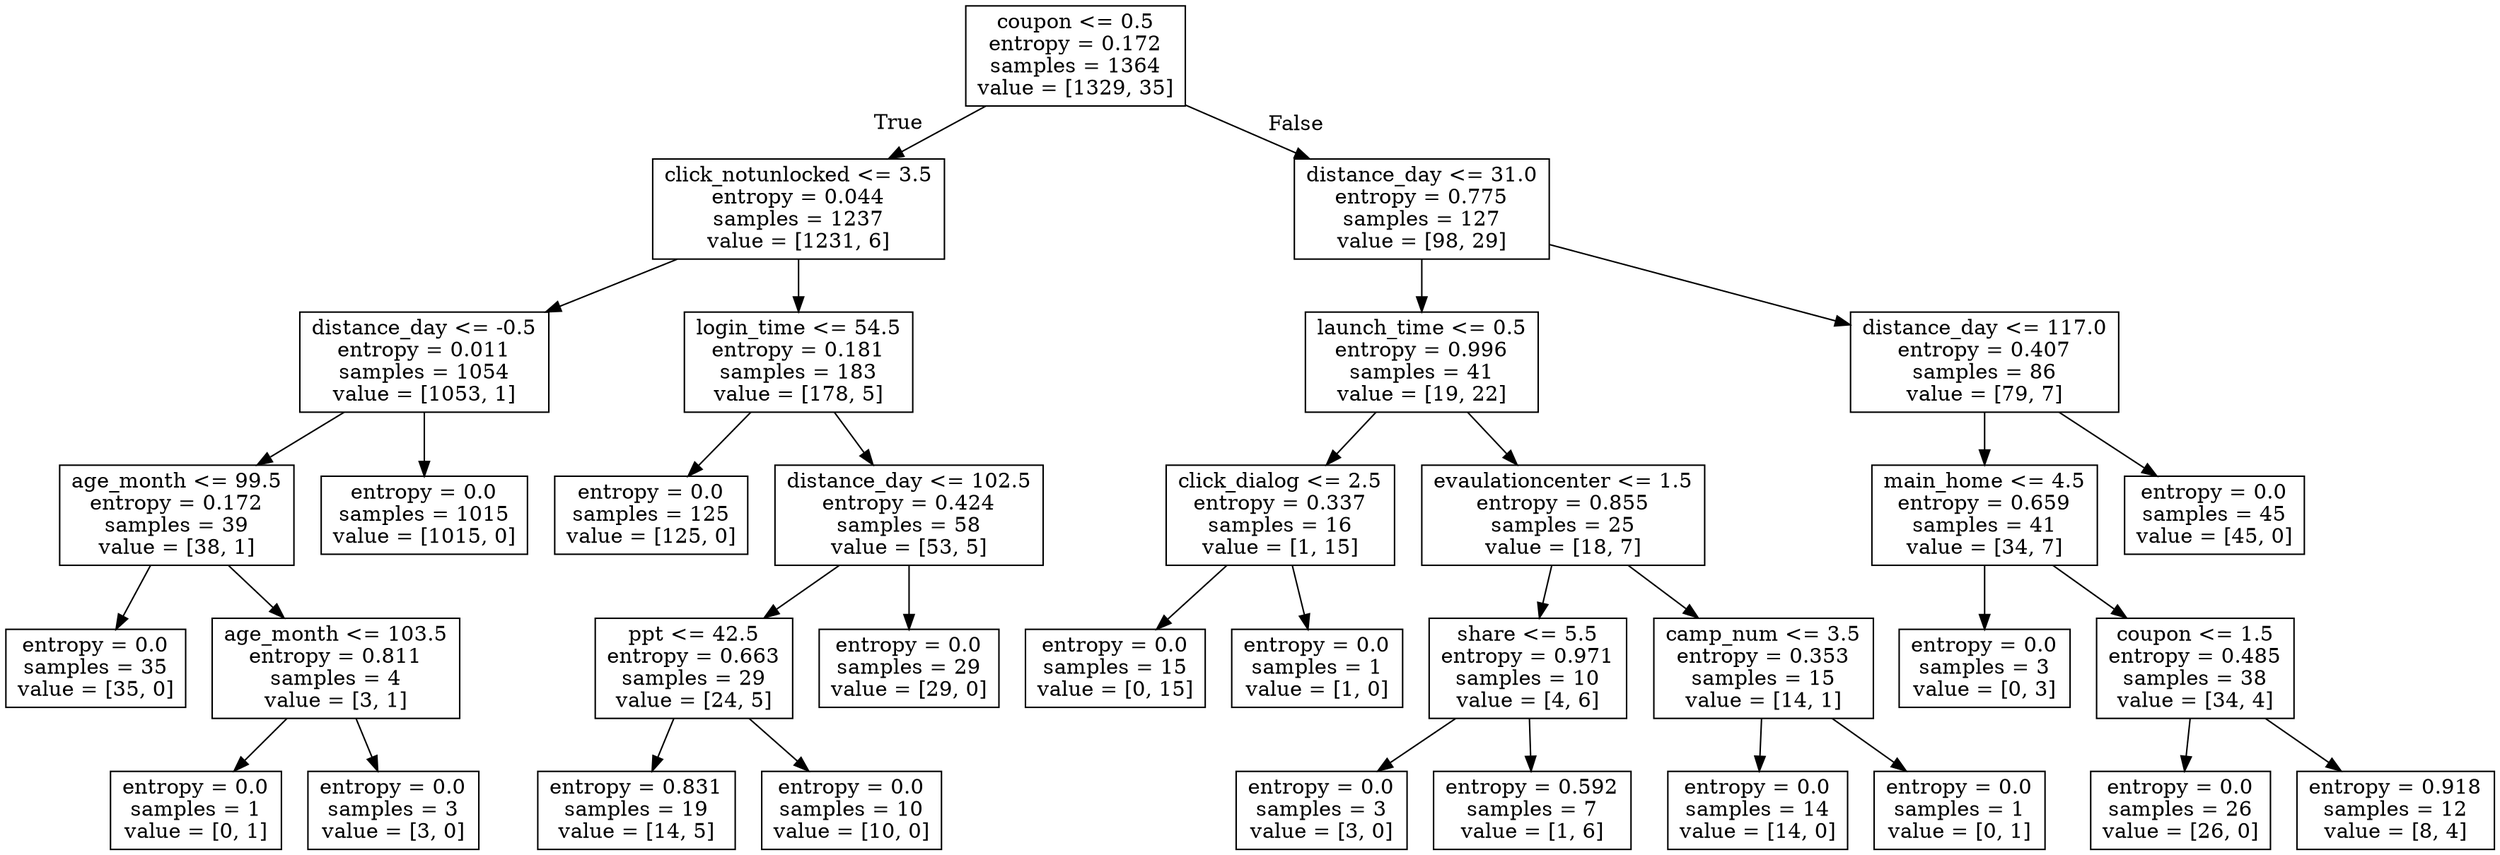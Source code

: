 digraph Tree {
node [shape=box] ;
0 [label="coupon <= 0.5\nentropy = 0.172\nsamples = 1364\nvalue = [1329, 35]"] ;
1 [label="click_notunlocked <= 3.5\nentropy = 0.044\nsamples = 1237\nvalue = [1231, 6]"] ;
0 -> 1 [labeldistance=2.5, labelangle=45, headlabel="True"] ;
2 [label="distance_day <= -0.5\nentropy = 0.011\nsamples = 1054\nvalue = [1053, 1]"] ;
1 -> 2 ;
3 [label="age_month <= 99.5\nentropy = 0.172\nsamples = 39\nvalue = [38, 1]"] ;
2 -> 3 ;
4 [label="entropy = 0.0\nsamples = 35\nvalue = [35, 0]"] ;
3 -> 4 ;
5 [label="age_month <= 103.5\nentropy = 0.811\nsamples = 4\nvalue = [3, 1]"] ;
3 -> 5 ;
6 [label="entropy = 0.0\nsamples = 1\nvalue = [0, 1]"] ;
5 -> 6 ;
7 [label="entropy = 0.0\nsamples = 3\nvalue = [3, 0]"] ;
5 -> 7 ;
8 [label="entropy = 0.0\nsamples = 1015\nvalue = [1015, 0]"] ;
2 -> 8 ;
9 [label="login_time <= 54.5\nentropy = 0.181\nsamples = 183\nvalue = [178, 5]"] ;
1 -> 9 ;
10 [label="entropy = 0.0\nsamples = 125\nvalue = [125, 0]"] ;
9 -> 10 ;
11 [label="distance_day <= 102.5\nentropy = 0.424\nsamples = 58\nvalue = [53, 5]"] ;
9 -> 11 ;
12 [label="ppt <= 42.5\nentropy = 0.663\nsamples = 29\nvalue = [24, 5]"] ;
11 -> 12 ;
13 [label="entropy = 0.831\nsamples = 19\nvalue = [14, 5]"] ;
12 -> 13 ;
14 [label="entropy = 0.0\nsamples = 10\nvalue = [10, 0]"] ;
12 -> 14 ;
15 [label="entropy = 0.0\nsamples = 29\nvalue = [29, 0]"] ;
11 -> 15 ;
16 [label="distance_day <= 31.0\nentropy = 0.775\nsamples = 127\nvalue = [98, 29]"] ;
0 -> 16 [labeldistance=2.5, labelangle=-45, headlabel="False"] ;
17 [label="launch_time <= 0.5\nentropy = 0.996\nsamples = 41\nvalue = [19, 22]"] ;
16 -> 17 ;
18 [label="click_dialog <= 2.5\nentropy = 0.337\nsamples = 16\nvalue = [1, 15]"] ;
17 -> 18 ;
19 [label="entropy = 0.0\nsamples = 15\nvalue = [0, 15]"] ;
18 -> 19 ;
20 [label="entropy = 0.0\nsamples = 1\nvalue = [1, 0]"] ;
18 -> 20 ;
21 [label="evaulationcenter <= 1.5\nentropy = 0.855\nsamples = 25\nvalue = [18, 7]"] ;
17 -> 21 ;
22 [label="share <= 5.5\nentropy = 0.971\nsamples = 10\nvalue = [4, 6]"] ;
21 -> 22 ;
23 [label="entropy = 0.0\nsamples = 3\nvalue = [3, 0]"] ;
22 -> 23 ;
24 [label="entropy = 0.592\nsamples = 7\nvalue = [1, 6]"] ;
22 -> 24 ;
25 [label="camp_num <= 3.5\nentropy = 0.353\nsamples = 15\nvalue = [14, 1]"] ;
21 -> 25 ;
26 [label="entropy = 0.0\nsamples = 14\nvalue = [14, 0]"] ;
25 -> 26 ;
27 [label="entropy = 0.0\nsamples = 1\nvalue = [0, 1]"] ;
25 -> 27 ;
28 [label="distance_day <= 117.0\nentropy = 0.407\nsamples = 86\nvalue = [79, 7]"] ;
16 -> 28 ;
29 [label="main_home <= 4.5\nentropy = 0.659\nsamples = 41\nvalue = [34, 7]"] ;
28 -> 29 ;
30 [label="entropy = 0.0\nsamples = 3\nvalue = [0, 3]"] ;
29 -> 30 ;
31 [label="coupon <= 1.5\nentropy = 0.485\nsamples = 38\nvalue = [34, 4]"] ;
29 -> 31 ;
32 [label="entropy = 0.0\nsamples = 26\nvalue = [26, 0]"] ;
31 -> 32 ;
33 [label="entropy = 0.918\nsamples = 12\nvalue = [8, 4]"] ;
31 -> 33 ;
34 [label="entropy = 0.0\nsamples = 45\nvalue = [45, 0]"] ;
28 -> 34 ;
}